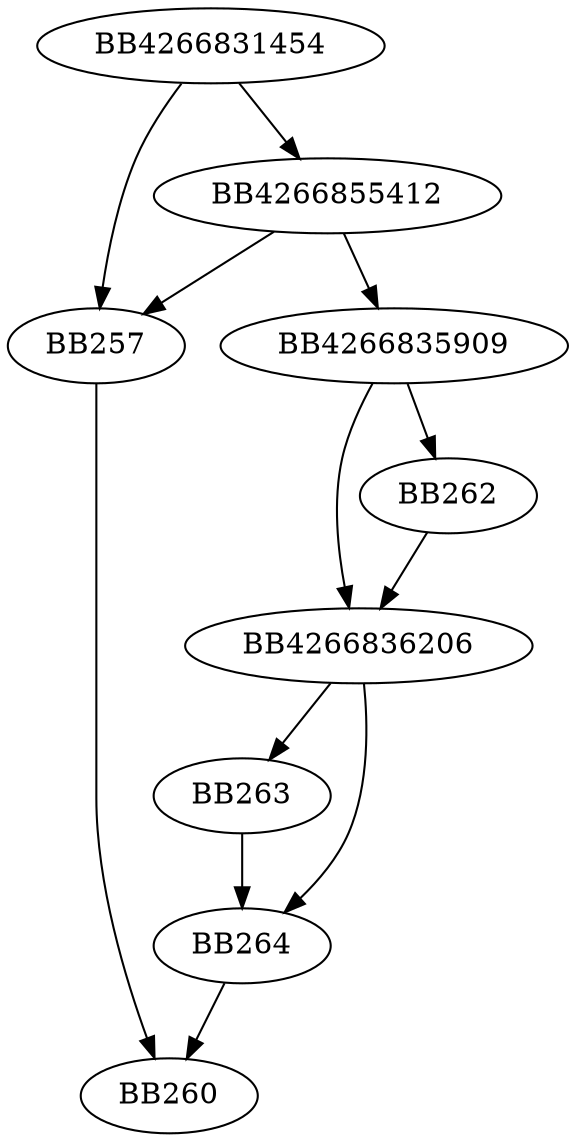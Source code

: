 digraph G{
	BB4266831454->BB257;
	BB4266831454->BB4266855412;
	BB4266855412->BB257;
	BB4266855412->BB4266835909;
	BB257->BB260;
	BB4266835909->BB4266836206;
	BB4266835909->BB262;
	BB262->BB4266836206;
	BB4266836206->BB263;
	BB4266836206->BB264;
	BB263->BB264;
	BB264->BB260;
}
